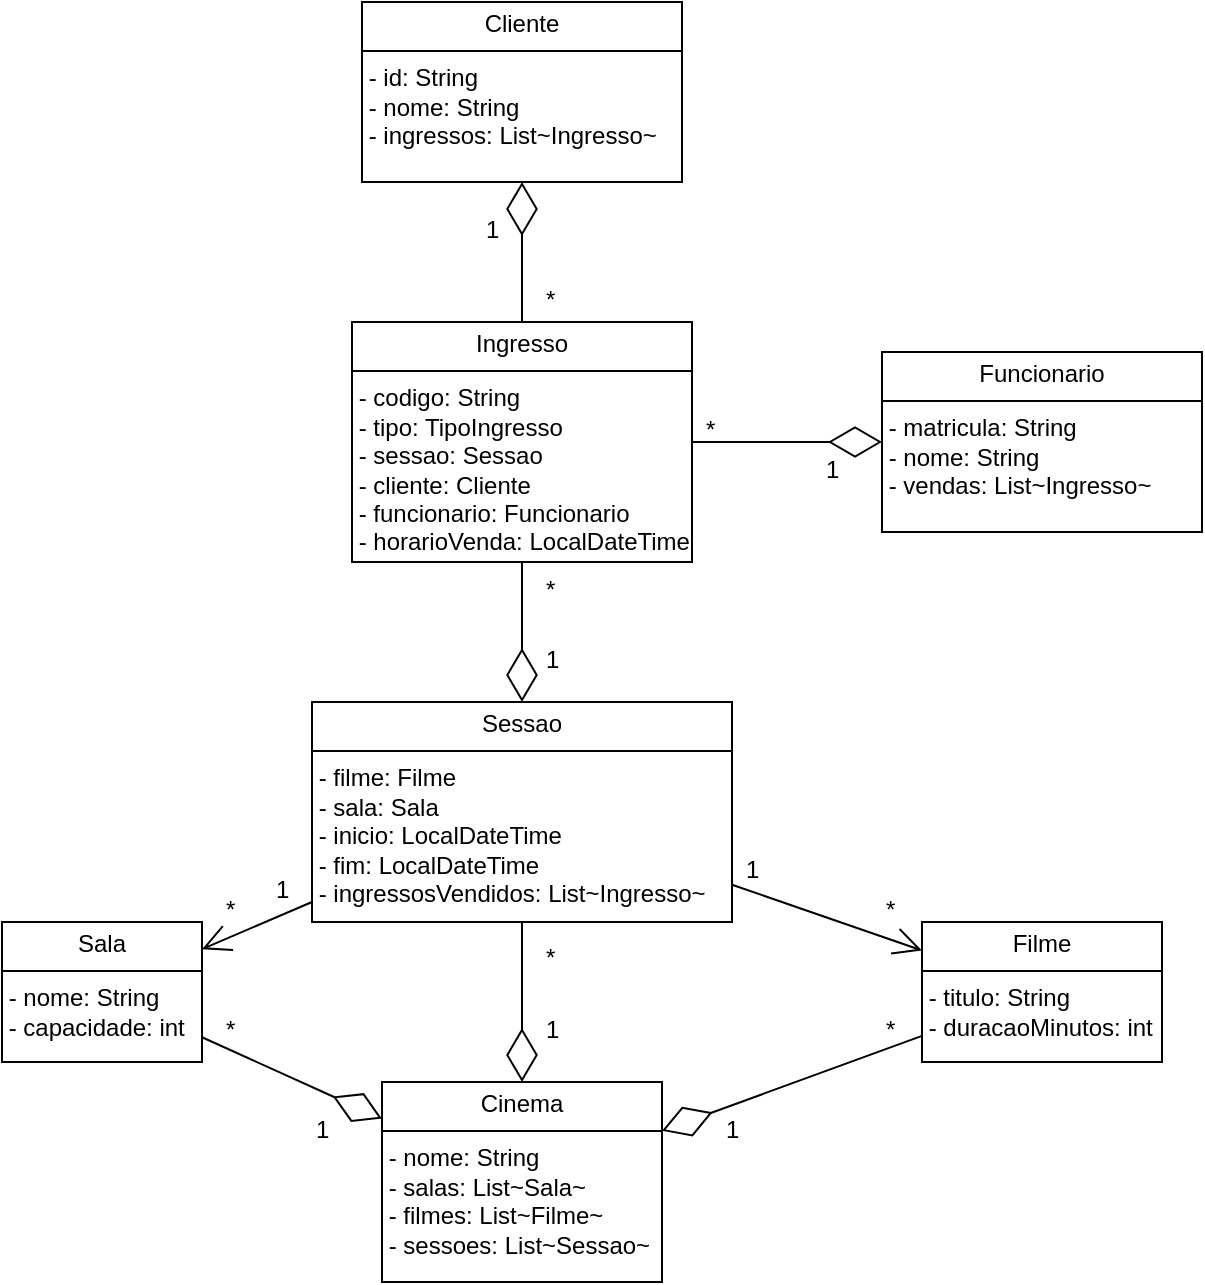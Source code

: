 <mxfile version="28.1.2">
  <diagram name="Página-1" id="WmHvKBOQheneNnzsKb5W">
    <mxGraphModel dx="2253" dy="1954" grid="1" gridSize="10" guides="1" tooltips="1" connect="1" arrows="1" fold="1" page="1" pageScale="1" pageWidth="827" pageHeight="1169" math="0" shadow="0">
      <root>
        <mxCell id="0" />
        <mxCell id="1" parent="0" />
        <mxCell id="eZn1gtdex124hQ1qtXN2-4" value="&lt;p style=&quot;margin:0px;margin-top:4px;text-align:center;&quot;&gt;Cliente&lt;/p&gt;&lt;hr size=&quot;1&quot; style=&quot;border-style:solid;&quot;&gt;&lt;div class=&quot;cm-line&quot;&gt;&amp;nbsp;- id: String&lt;/div&gt;&lt;div class=&quot;cm-line&quot;&gt;&amp;nbsp;- nome: String&lt;/div&gt;&lt;div class=&quot;cm-line&quot;&gt;&amp;nbsp;- ingressos: List~Ingresso~&lt;/div&gt;" style="verticalAlign=top;align=left;overflow=fill;html=1;whiteSpace=wrap;" vertex="1" parent="1">
          <mxGeometry x="-240" y="-340" width="160" height="90" as="geometry" />
        </mxCell>
        <mxCell id="eZn1gtdex124hQ1qtXN2-5" value="&lt;p style=&quot;margin:0px;margin-top:4px;text-align:center;&quot;&gt;Filme&lt;/p&gt;&lt;hr size=&quot;1&quot; style=&quot;border-style:solid;&quot;&gt;&lt;div class=&quot;cm-line&quot;&gt;&amp;nbsp;- titulo: String&lt;/div&gt;&lt;div class=&quot;cm-line&quot;&gt;&amp;nbsp;- duracaoMinutos: int&lt;/div&gt;&lt;div class=&quot;cm-line&quot;&gt;&lt;br&gt;&lt;/div&gt;" style="verticalAlign=top;align=left;overflow=fill;html=1;whiteSpace=wrap;" vertex="1" parent="1">
          <mxGeometry x="40" y="120" width="120" height="70" as="geometry" />
        </mxCell>
        <mxCell id="eZn1gtdex124hQ1qtXN2-6" value="&lt;p style=&quot;margin:0px;margin-top:4px;text-align:center;&quot;&gt;Sala&lt;/p&gt;&lt;hr size=&quot;1&quot; style=&quot;border-style:solid;&quot;&gt;&lt;div class=&quot;cm-line&quot;&gt;&amp;nbsp;- nome: String&lt;/div&gt;&lt;div class=&quot;cm-line&quot;&gt;&amp;nbsp;- capacidade: int&lt;/div&gt;" style="verticalAlign=top;align=left;overflow=fill;html=1;whiteSpace=wrap;" vertex="1" parent="1">
          <mxGeometry x="-420" y="120" width="100" height="70" as="geometry" />
        </mxCell>
        <mxCell id="eZn1gtdex124hQ1qtXN2-8" value="&lt;p style=&quot;margin:0px;margin-top:4px;text-align:center;&quot;&gt;Sessao&lt;/p&gt;&lt;hr size=&quot;1&quot; style=&quot;border-style:solid;&quot;&gt;&lt;div class=&quot;cm-line&quot;&gt;&amp;nbsp;- filme: Filme&lt;/div&gt;&lt;div class=&quot;cm-line&quot;&gt;&amp;nbsp;- sala: Sala&lt;/div&gt;&lt;div class=&quot;cm-line&quot;&gt;&amp;nbsp;- inicio: LocalDateTime&lt;/div&gt;&lt;div class=&quot;cm-line&quot;&gt;&amp;nbsp;- fim: LocalDateTime&lt;/div&gt;&lt;div class=&quot;cm-line&quot;&gt;&amp;nbsp;- ingressosVendidos: List~Ingresso~&lt;/div&gt;" style="verticalAlign=top;align=left;overflow=fill;html=1;whiteSpace=wrap;" vertex="1" parent="1">
          <mxGeometry x="-265" y="10" width="210" height="110" as="geometry" />
        </mxCell>
        <mxCell id="eZn1gtdex124hQ1qtXN2-9" value="&lt;p style=&quot;margin:0px;margin-top:4px;text-align:center;&quot;&gt;Ingresso&lt;/p&gt;&lt;hr size=&quot;1&quot; style=&quot;border-style:solid;&quot;&gt;&lt;div class=&quot;cm-line&quot;&gt;&amp;nbsp;- codigo: String&lt;/div&gt;&lt;div class=&quot;cm-line&quot;&gt;&amp;nbsp;- tipo: TipoIngresso&lt;/div&gt;&lt;div class=&quot;cm-line&quot;&gt;&amp;nbsp;- sessao: Sessao&lt;/div&gt;&lt;div class=&quot;cm-line&quot;&gt;&amp;nbsp;- cliente: Cliente&lt;/div&gt;&lt;div class=&quot;cm-line&quot;&gt;&amp;nbsp;- funcionario: Funcionario&lt;/div&gt;&lt;div class=&quot;cm-line&quot;&gt;&amp;nbsp;- horarioVenda: LocalDateTime&lt;/div&gt;" style="verticalAlign=top;align=left;overflow=fill;html=1;whiteSpace=wrap;" vertex="1" parent="1">
          <mxGeometry x="-245" y="-180" width="170" height="120" as="geometry" />
        </mxCell>
        <mxCell id="eZn1gtdex124hQ1qtXN2-10" value="&lt;p style=&quot;margin:0px;margin-top:4px;text-align:center;&quot;&gt;Funcionario&lt;/p&gt;&lt;hr size=&quot;1&quot; style=&quot;border-style:solid;&quot;&gt;&lt;div class=&quot;cm-line&quot;&gt;&amp;nbsp;- matricula: String&lt;/div&gt;&lt;div class=&quot;cm-line&quot;&gt;&amp;nbsp;- nome: String&lt;/div&gt;&lt;div class=&quot;cm-line&quot;&gt;&amp;nbsp;- vendas: List~Ingresso~&lt;/div&gt;" style="verticalAlign=top;align=left;overflow=fill;html=1;whiteSpace=wrap;" vertex="1" parent="1">
          <mxGeometry x="20" y="-165" width="160" height="90" as="geometry" />
        </mxCell>
        <mxCell id="eZn1gtdex124hQ1qtXN2-11" value="&lt;p style=&quot;margin:0px;margin-top:4px;text-align:center;&quot;&gt;Cinema&lt;/p&gt;&lt;hr size=&quot;1&quot; style=&quot;border-style:solid;&quot;&gt;&lt;div class=&quot;cm-line&quot;&gt;&amp;nbsp;- nome: String&lt;/div&gt;&lt;div class=&quot;cm-line&quot;&gt;&amp;nbsp;- salas: List~Sala~&lt;/div&gt;&lt;div class=&quot;cm-line&quot;&gt;&amp;nbsp;- filmes: List~Filme~&lt;/div&gt;&lt;div class=&quot;cm-line&quot;&gt;&amp;nbsp;- sessoes: List~Sessao~&lt;/div&gt;" style="verticalAlign=top;align=left;overflow=fill;html=1;whiteSpace=wrap;" vertex="1" parent="1">
          <mxGeometry x="-230" y="200" width="140" height="100" as="geometry" />
        </mxCell>
        <mxCell id="eZn1gtdex124hQ1qtXN2-26" value="" style="endArrow=diamondThin;endFill=0;endSize=24;html=1;rounded=0;" edge="1" parent="1" source="eZn1gtdex124hQ1qtXN2-6" target="eZn1gtdex124hQ1qtXN2-11">
          <mxGeometry width="160" relative="1" as="geometry">
            <mxPoint x="-140" y="110" as="sourcePoint" />
            <mxPoint x="20" y="110" as="targetPoint" />
          </mxGeometry>
        </mxCell>
        <mxCell id="eZn1gtdex124hQ1qtXN2-29" value="" style="endArrow=diamondThin;endFill=0;endSize=24;html=1;rounded=0;" edge="1" parent="1" source="eZn1gtdex124hQ1qtXN2-5" target="eZn1gtdex124hQ1qtXN2-11">
          <mxGeometry width="160" relative="1" as="geometry">
            <mxPoint x="-120" y="230" as="sourcePoint" />
            <mxPoint x="-120" y="150" as="targetPoint" />
          </mxGeometry>
        </mxCell>
        <mxCell id="eZn1gtdex124hQ1qtXN2-30" value="" style="endArrow=diamondThin;endFill=0;endSize=24;html=1;rounded=0;" edge="1" parent="1" source="eZn1gtdex124hQ1qtXN2-8" target="eZn1gtdex124hQ1qtXN2-11">
          <mxGeometry width="160" relative="1" as="geometry">
            <mxPoint x="-40" y="360" as="sourcePoint" />
            <mxPoint x="-40" y="280" as="targetPoint" />
          </mxGeometry>
        </mxCell>
        <mxCell id="eZn1gtdex124hQ1qtXN2-32" value="" style="endArrow=open;endFill=1;endSize=12;html=1;rounded=0;" edge="1" parent="1" source="eZn1gtdex124hQ1qtXN2-8" target="eZn1gtdex124hQ1qtXN2-5">
          <mxGeometry width="160" relative="1" as="geometry">
            <mxPoint x="-140" y="110" as="sourcePoint" />
            <mxPoint x="20" y="110" as="targetPoint" />
          </mxGeometry>
        </mxCell>
        <mxCell id="eZn1gtdex124hQ1qtXN2-35" value="" style="endArrow=open;endFill=1;endSize=12;html=1;rounded=0;" edge="1" parent="1" source="eZn1gtdex124hQ1qtXN2-8" target="eZn1gtdex124hQ1qtXN2-6">
          <mxGeometry width="160" relative="1" as="geometry">
            <mxPoint y="110" as="sourcePoint" />
            <mxPoint x="95" y="143" as="targetPoint" />
          </mxGeometry>
        </mxCell>
        <mxCell id="eZn1gtdex124hQ1qtXN2-36" value="" style="endArrow=diamondThin;endFill=0;endSize=24;html=1;rounded=0;entryX=0.5;entryY=0;entryDx=0;entryDy=0;exitX=0.5;exitY=1;exitDx=0;exitDy=0;" edge="1" parent="1" source="eZn1gtdex124hQ1qtXN2-9" target="eZn1gtdex124hQ1qtXN2-8">
          <mxGeometry width="160" relative="1" as="geometry">
            <mxPoint x="-160" y="-50" as="sourcePoint" />
            <mxPoint x="-160" y="250" as="targetPoint" />
          </mxGeometry>
        </mxCell>
        <mxCell id="eZn1gtdex124hQ1qtXN2-38" value="" style="endArrow=diamondThin;endFill=0;endSize=24;html=1;rounded=0;" edge="1" parent="1" source="eZn1gtdex124hQ1qtXN2-9" target="eZn1gtdex124hQ1qtXN2-4">
          <mxGeometry width="160" relative="1" as="geometry">
            <mxPoint x="-120" y="-10" as="sourcePoint" />
            <mxPoint x="-110" y="60" as="targetPoint" />
          </mxGeometry>
        </mxCell>
        <mxCell id="eZn1gtdex124hQ1qtXN2-39" value="" style="endArrow=diamondThin;endFill=0;endSize=24;html=1;rounded=0;" edge="1" parent="1" source="eZn1gtdex124hQ1qtXN2-9" target="eZn1gtdex124hQ1qtXN2-10">
          <mxGeometry width="160" relative="1" as="geometry">
            <mxPoint x="-170" y="-180" as="sourcePoint" />
            <mxPoint x="-170" y="-250" as="targetPoint" />
          </mxGeometry>
        </mxCell>
        <mxCell id="eZn1gtdex124hQ1qtXN2-40" value="1" style="text;whiteSpace=wrap;html=1;" vertex="1" parent="1">
          <mxGeometry x="-265" y="210" width="40" height="40" as="geometry" />
        </mxCell>
        <mxCell id="eZn1gtdex124hQ1qtXN2-42" value="1" style="text;whiteSpace=wrap;html=1;" vertex="1" parent="1">
          <mxGeometry x="-60" y="210" width="40" height="40" as="geometry" />
        </mxCell>
        <mxCell id="eZn1gtdex124hQ1qtXN2-43" value="1" style="text;whiteSpace=wrap;html=1;" vertex="1" parent="1">
          <mxGeometry x="-150" y="160" width="40" height="40" as="geometry" />
        </mxCell>
        <mxCell id="eZn1gtdex124hQ1qtXN2-44" value="1" style="text;whiteSpace=wrap;html=1;" vertex="1" parent="1">
          <mxGeometry x="-50" y="80" width="40" height="40" as="geometry" />
        </mxCell>
        <mxCell id="eZn1gtdex124hQ1qtXN2-45" value="1" style="text;whiteSpace=wrap;html=1;" vertex="1" parent="1">
          <mxGeometry x="-285" y="90" width="40" height="40" as="geometry" />
        </mxCell>
        <mxCell id="eZn1gtdex124hQ1qtXN2-46" value="1" style="text;whiteSpace=wrap;html=1;" vertex="1" parent="1">
          <mxGeometry x="-150" y="-25" width="40" height="40" as="geometry" />
        </mxCell>
        <mxCell id="eZn1gtdex124hQ1qtXN2-47" value="1" style="text;whiteSpace=wrap;html=1;" vertex="1" parent="1">
          <mxGeometry x="-180" y="-240" width="40" height="40" as="geometry" />
        </mxCell>
        <mxCell id="eZn1gtdex124hQ1qtXN2-49" value="*" style="text;whiteSpace=wrap;html=1;" vertex="1" parent="1">
          <mxGeometry x="-310" y="160" width="40" height="40" as="geometry" />
        </mxCell>
        <mxCell id="eZn1gtdex124hQ1qtXN2-50" value="&#xa;*&#xa;&#xa;" style="text;whiteSpace=wrap;html=1;" vertex="1" parent="1">
          <mxGeometry x="-150" y="110" width="40" height="40" as="geometry" />
        </mxCell>
        <mxCell id="eZn1gtdex124hQ1qtXN2-51" value="*" style="text;whiteSpace=wrap;html=1;" vertex="1" parent="1">
          <mxGeometry x="20" y="160" width="40" height="40" as="geometry" />
        </mxCell>
        <mxCell id="eZn1gtdex124hQ1qtXN2-52" value="&lt;div&gt;*&lt;/div&gt;" style="text;whiteSpace=wrap;html=1;" vertex="1" parent="1">
          <mxGeometry x="20" y="100" width="40" height="40" as="geometry" />
        </mxCell>
        <mxCell id="eZn1gtdex124hQ1qtXN2-53" value="*" style="text;whiteSpace=wrap;html=1;" vertex="1" parent="1">
          <mxGeometry x="-310" y="100" width="40" height="40" as="geometry" />
        </mxCell>
        <mxCell id="eZn1gtdex124hQ1qtXN2-54" value="*" style="text;whiteSpace=wrap;html=1;" vertex="1" parent="1">
          <mxGeometry x="-150" y="-60" width="40" height="40" as="geometry" />
        </mxCell>
        <mxCell id="eZn1gtdex124hQ1qtXN2-55" value="*" style="text;whiteSpace=wrap;html=1;" vertex="1" parent="1">
          <mxGeometry x="-150" y="-205" width="40" height="40" as="geometry" />
        </mxCell>
        <mxCell id="eZn1gtdex124hQ1qtXN2-56" value="*" style="text;whiteSpace=wrap;html=1;" vertex="1" parent="1">
          <mxGeometry x="-70" y="-140" width="40" height="40" as="geometry" />
        </mxCell>
        <mxCell id="eZn1gtdex124hQ1qtXN2-59" value="1" style="text;whiteSpace=wrap;html=1;" vertex="1" parent="1">
          <mxGeometry x="-10" y="-120" width="40" height="40" as="geometry" />
        </mxCell>
      </root>
    </mxGraphModel>
  </diagram>
</mxfile>

